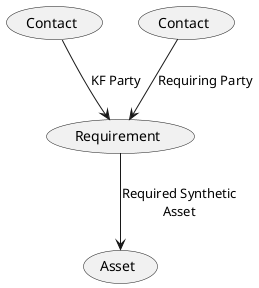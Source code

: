 @startuml Requirement

(Contact) as (KfParty)
(Contact) as (ClientParty)

(ClientParty) --> (Requirement) : Requiring Party
(KfParty) --> (Requirement) : KF Party
(Requirement) --> (Asset) : Required Synthetic\nAsset
 
@enduml